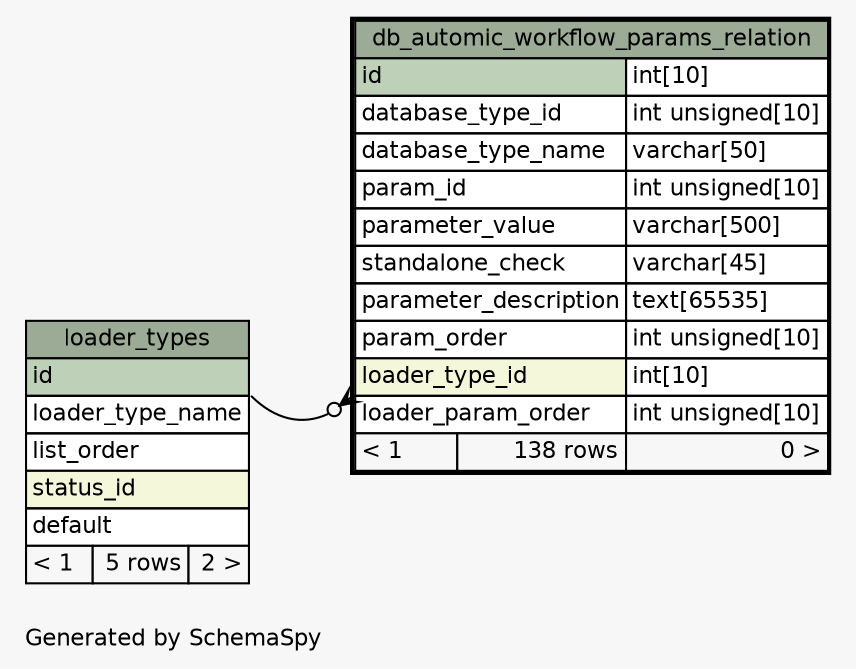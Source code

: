 // dot 2.2.1 on Windows 10 10.0
// SchemaSpy rev 590
digraph "oneDegreeRelationshipsDiagram" {
  graph [
    rankdir="RL"
    bgcolor="#f7f7f7"
    label="\nGenerated by SchemaSpy"
    labeljust="l"
    nodesep="0.18"
    ranksep="0.46"
    fontname="Helvetica"
    fontsize="11"
  ];
  node [
    fontname="Helvetica"
    fontsize="11"
    shape="plaintext"
  ];
  edge [
    arrowsize="0.8"
  ];
  "db_automic_workflow_params_relation":"loader_type_id":sw -> "loader_types":"id":se [arrowhead=none dir=back arrowtail=crowodot];
  "db_automic_workflow_params_relation" [
    label=<
    <TABLE BORDER="2" CELLBORDER="1" CELLSPACING="0" BGCOLOR="#ffffff">
      <TR><TD COLSPAN="3" BGCOLOR="#9bab96" ALIGN="CENTER">db_automic_workflow_params_relation</TD></TR>
      <TR><TD PORT="id" COLSPAN="2" BGCOLOR="#bed1b8" ALIGN="LEFT">id</TD><TD PORT="id.type" ALIGN="LEFT">int[10]</TD></TR>
      <TR><TD PORT="database_type_id" COLSPAN="2" ALIGN="LEFT">database_type_id</TD><TD PORT="database_type_id.type" ALIGN="LEFT">int unsigned[10]</TD></TR>
      <TR><TD PORT="database_type_name" COLSPAN="2" ALIGN="LEFT">database_type_name</TD><TD PORT="database_type_name.type" ALIGN="LEFT">varchar[50]</TD></TR>
      <TR><TD PORT="param_id" COLSPAN="2" ALIGN="LEFT">param_id</TD><TD PORT="param_id.type" ALIGN="LEFT">int unsigned[10]</TD></TR>
      <TR><TD PORT="parameter_value" COLSPAN="2" ALIGN="LEFT">parameter_value</TD><TD PORT="parameter_value.type" ALIGN="LEFT">varchar[500]</TD></TR>
      <TR><TD PORT="standalone_check" COLSPAN="2" ALIGN="LEFT">standalone_check</TD><TD PORT="standalone_check.type" ALIGN="LEFT">varchar[45]</TD></TR>
      <TR><TD PORT="parameter_description" COLSPAN="2" ALIGN="LEFT">parameter_description</TD><TD PORT="parameter_description.type" ALIGN="LEFT">text[65535]</TD></TR>
      <TR><TD PORT="param_order" COLSPAN="2" ALIGN="LEFT">param_order</TD><TD PORT="param_order.type" ALIGN="LEFT">int unsigned[10]</TD></TR>
      <TR><TD PORT="loader_type_id" COLSPAN="2" BGCOLOR="#f4f7da" ALIGN="LEFT">loader_type_id</TD><TD PORT="loader_type_id.type" ALIGN="LEFT">int[10]</TD></TR>
      <TR><TD PORT="loader_param_order" COLSPAN="2" ALIGN="LEFT">loader_param_order</TD><TD PORT="loader_param_order.type" ALIGN="LEFT">int unsigned[10]</TD></TR>
      <TR><TD ALIGN="LEFT" BGCOLOR="#f7f7f7">&lt; 1</TD><TD ALIGN="RIGHT" BGCOLOR="#f7f7f7">138 rows</TD><TD ALIGN="RIGHT" BGCOLOR="#f7f7f7">0 &gt;</TD></TR>
    </TABLE>>
    URL="db_automic_workflow_params_relation.html"
    tooltip="db_automic_workflow_params_relation"
  ];
  "loader_types" [
    label=<
    <TABLE BORDER="0" CELLBORDER="1" CELLSPACING="0" BGCOLOR="#ffffff">
      <TR><TD COLSPAN="3" BGCOLOR="#9bab96" ALIGN="CENTER">loader_types</TD></TR>
      <TR><TD PORT="id" COLSPAN="3" BGCOLOR="#bed1b8" ALIGN="LEFT">id</TD></TR>
      <TR><TD PORT="loader_type_name" COLSPAN="3" ALIGN="LEFT">loader_type_name</TD></TR>
      <TR><TD PORT="list_order" COLSPAN="3" ALIGN="LEFT">list_order</TD></TR>
      <TR><TD PORT="status_id" COLSPAN="3" BGCOLOR="#f4f7da" ALIGN="LEFT">status_id</TD></TR>
      <TR><TD PORT="default" COLSPAN="3" ALIGN="LEFT">default</TD></TR>
      <TR><TD ALIGN="LEFT" BGCOLOR="#f7f7f7">&lt; 1</TD><TD ALIGN="RIGHT" BGCOLOR="#f7f7f7">5 rows</TD><TD ALIGN="RIGHT" BGCOLOR="#f7f7f7">2 &gt;</TD></TR>
    </TABLE>>
    URL="loader_types.html"
    tooltip="loader_types"
  ];
}
